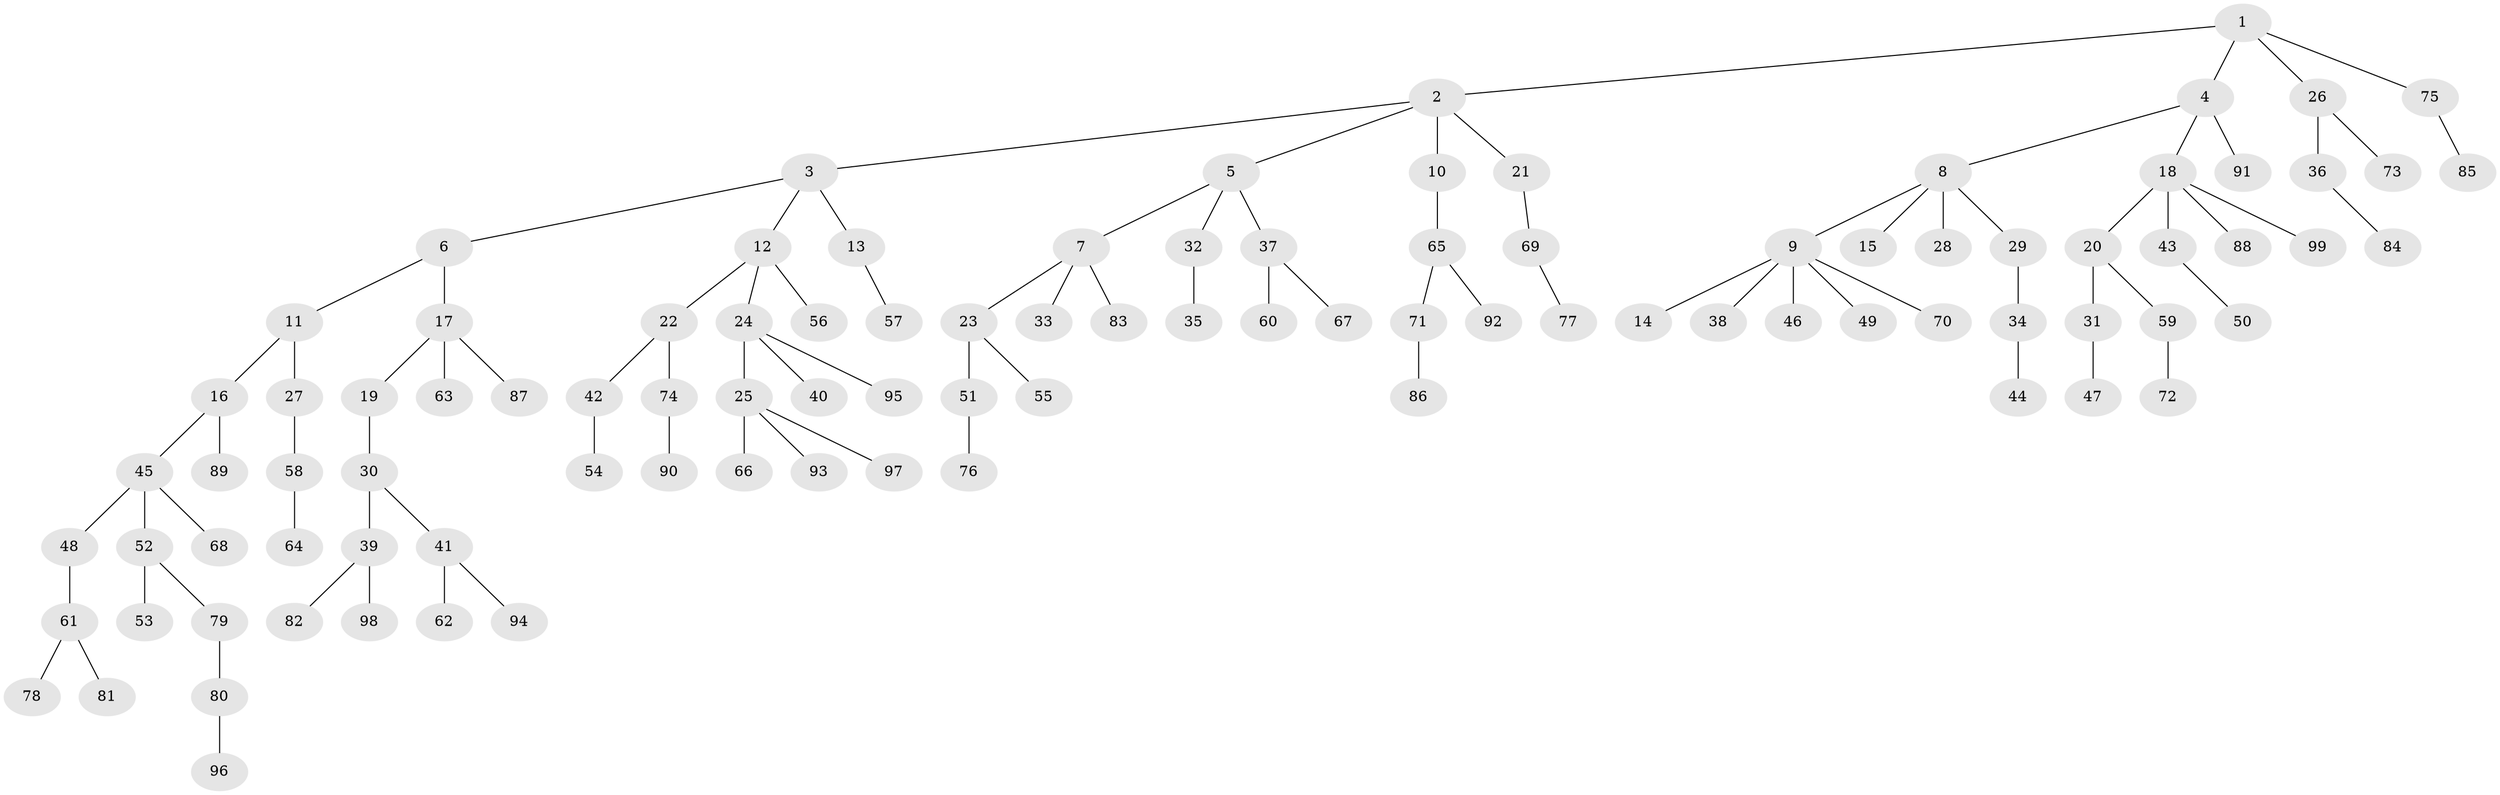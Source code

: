 // coarse degree distribution, {7: 0.02040816326530612, 4: 0.061224489795918366, 5: 0.08163265306122448, 3: 0.04081632653061224, 6: 0.02040816326530612, 2: 0.14285714285714285, 1: 0.6326530612244898}
// Generated by graph-tools (version 1.1) at 2025/19/03/04/25 18:19:08]
// undirected, 99 vertices, 98 edges
graph export_dot {
graph [start="1"]
  node [color=gray90,style=filled];
  1;
  2;
  3;
  4;
  5;
  6;
  7;
  8;
  9;
  10;
  11;
  12;
  13;
  14;
  15;
  16;
  17;
  18;
  19;
  20;
  21;
  22;
  23;
  24;
  25;
  26;
  27;
  28;
  29;
  30;
  31;
  32;
  33;
  34;
  35;
  36;
  37;
  38;
  39;
  40;
  41;
  42;
  43;
  44;
  45;
  46;
  47;
  48;
  49;
  50;
  51;
  52;
  53;
  54;
  55;
  56;
  57;
  58;
  59;
  60;
  61;
  62;
  63;
  64;
  65;
  66;
  67;
  68;
  69;
  70;
  71;
  72;
  73;
  74;
  75;
  76;
  77;
  78;
  79;
  80;
  81;
  82;
  83;
  84;
  85;
  86;
  87;
  88;
  89;
  90;
  91;
  92;
  93;
  94;
  95;
  96;
  97;
  98;
  99;
  1 -- 2;
  1 -- 4;
  1 -- 26;
  1 -- 75;
  2 -- 3;
  2 -- 5;
  2 -- 10;
  2 -- 21;
  3 -- 6;
  3 -- 12;
  3 -- 13;
  4 -- 8;
  4 -- 18;
  4 -- 91;
  5 -- 7;
  5 -- 32;
  5 -- 37;
  6 -- 11;
  6 -- 17;
  7 -- 23;
  7 -- 33;
  7 -- 83;
  8 -- 9;
  8 -- 15;
  8 -- 28;
  8 -- 29;
  9 -- 14;
  9 -- 38;
  9 -- 46;
  9 -- 49;
  9 -- 70;
  10 -- 65;
  11 -- 16;
  11 -- 27;
  12 -- 22;
  12 -- 24;
  12 -- 56;
  13 -- 57;
  16 -- 45;
  16 -- 89;
  17 -- 19;
  17 -- 63;
  17 -- 87;
  18 -- 20;
  18 -- 43;
  18 -- 88;
  18 -- 99;
  19 -- 30;
  20 -- 31;
  20 -- 59;
  21 -- 69;
  22 -- 42;
  22 -- 74;
  23 -- 51;
  23 -- 55;
  24 -- 25;
  24 -- 40;
  24 -- 95;
  25 -- 66;
  25 -- 93;
  25 -- 97;
  26 -- 36;
  26 -- 73;
  27 -- 58;
  29 -- 34;
  30 -- 39;
  30 -- 41;
  31 -- 47;
  32 -- 35;
  34 -- 44;
  36 -- 84;
  37 -- 60;
  37 -- 67;
  39 -- 82;
  39 -- 98;
  41 -- 62;
  41 -- 94;
  42 -- 54;
  43 -- 50;
  45 -- 48;
  45 -- 52;
  45 -- 68;
  48 -- 61;
  51 -- 76;
  52 -- 53;
  52 -- 79;
  58 -- 64;
  59 -- 72;
  61 -- 78;
  61 -- 81;
  65 -- 71;
  65 -- 92;
  69 -- 77;
  71 -- 86;
  74 -- 90;
  75 -- 85;
  79 -- 80;
  80 -- 96;
}
